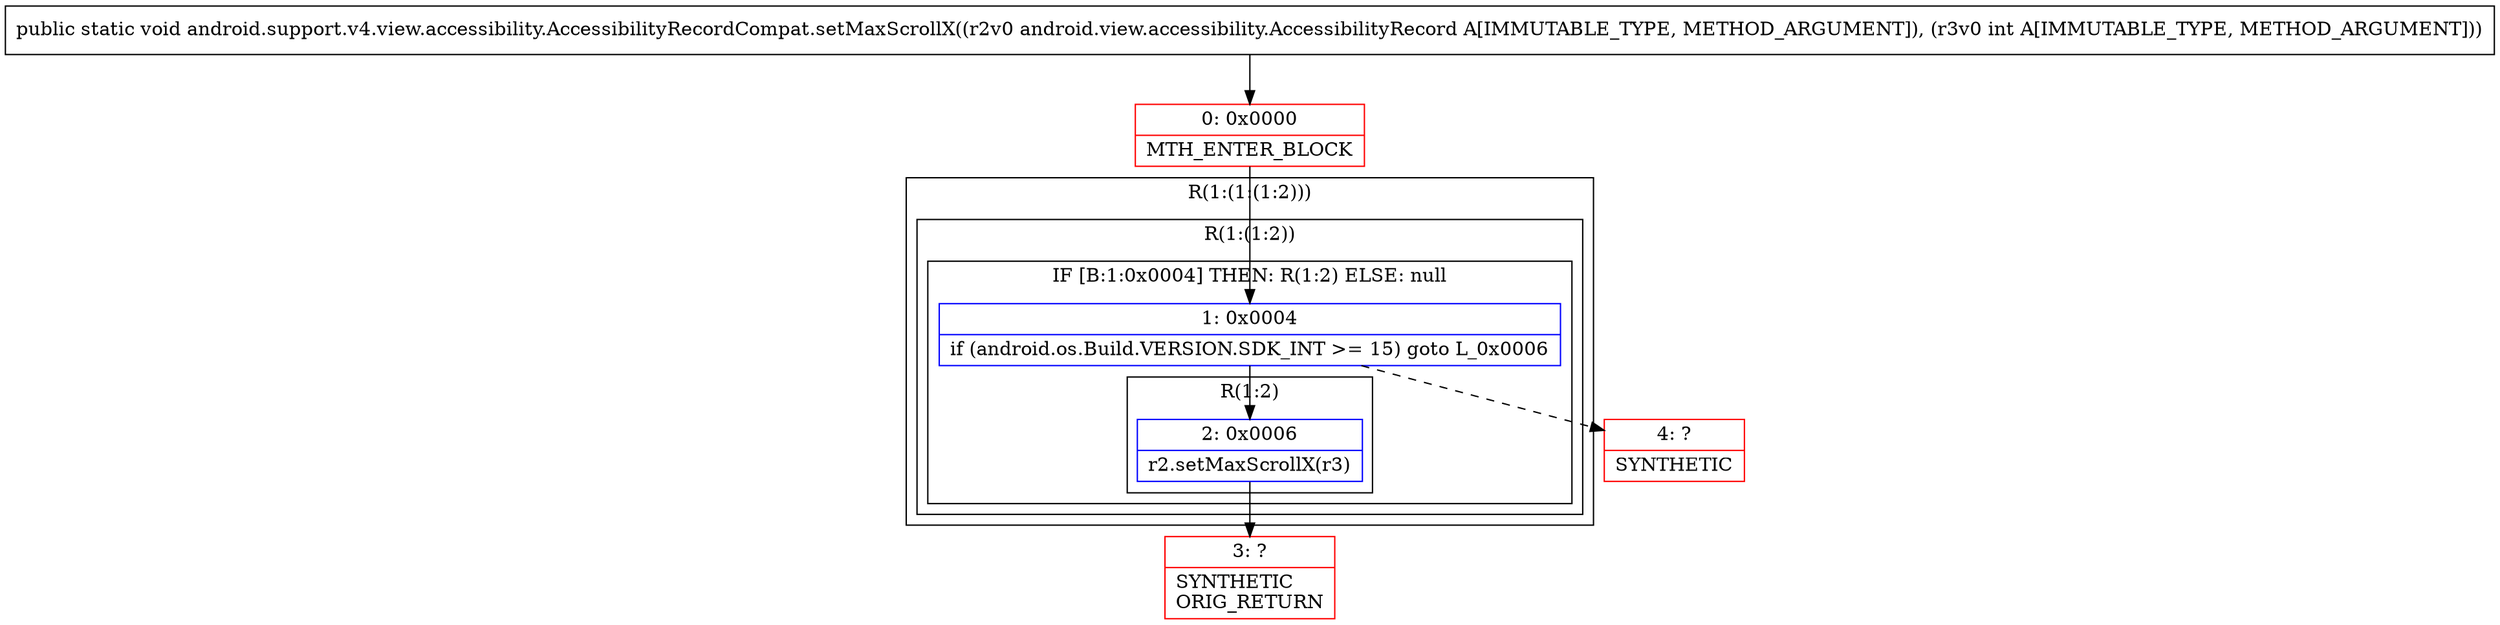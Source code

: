 digraph "CFG forandroid.support.v4.view.accessibility.AccessibilityRecordCompat.setMaxScrollX(Landroid\/view\/accessibility\/AccessibilityRecord;I)V" {
subgraph cluster_Region_1101585326 {
label = "R(1:(1:(1:2)))";
node [shape=record,color=blue];
subgraph cluster_Region_731191965 {
label = "R(1:(1:2))";
node [shape=record,color=blue];
subgraph cluster_IfRegion_942828832 {
label = "IF [B:1:0x0004] THEN: R(1:2) ELSE: null";
node [shape=record,color=blue];
Node_1 [shape=record,label="{1\:\ 0x0004|if (android.os.Build.VERSION.SDK_INT \>= 15) goto L_0x0006\l}"];
subgraph cluster_Region_908170843 {
label = "R(1:2)";
node [shape=record,color=blue];
Node_2 [shape=record,label="{2\:\ 0x0006|r2.setMaxScrollX(r3)\l}"];
}
}
}
}
Node_0 [shape=record,color=red,label="{0\:\ 0x0000|MTH_ENTER_BLOCK\l}"];
Node_3 [shape=record,color=red,label="{3\:\ ?|SYNTHETIC\lORIG_RETURN\l}"];
Node_4 [shape=record,color=red,label="{4\:\ ?|SYNTHETIC\l}"];
MethodNode[shape=record,label="{public static void android.support.v4.view.accessibility.AccessibilityRecordCompat.setMaxScrollX((r2v0 android.view.accessibility.AccessibilityRecord A[IMMUTABLE_TYPE, METHOD_ARGUMENT]), (r3v0 int A[IMMUTABLE_TYPE, METHOD_ARGUMENT])) }"];
MethodNode -> Node_0;
Node_1 -> Node_2;
Node_1 -> Node_4[style=dashed];
Node_2 -> Node_3;
Node_0 -> Node_1;
}

